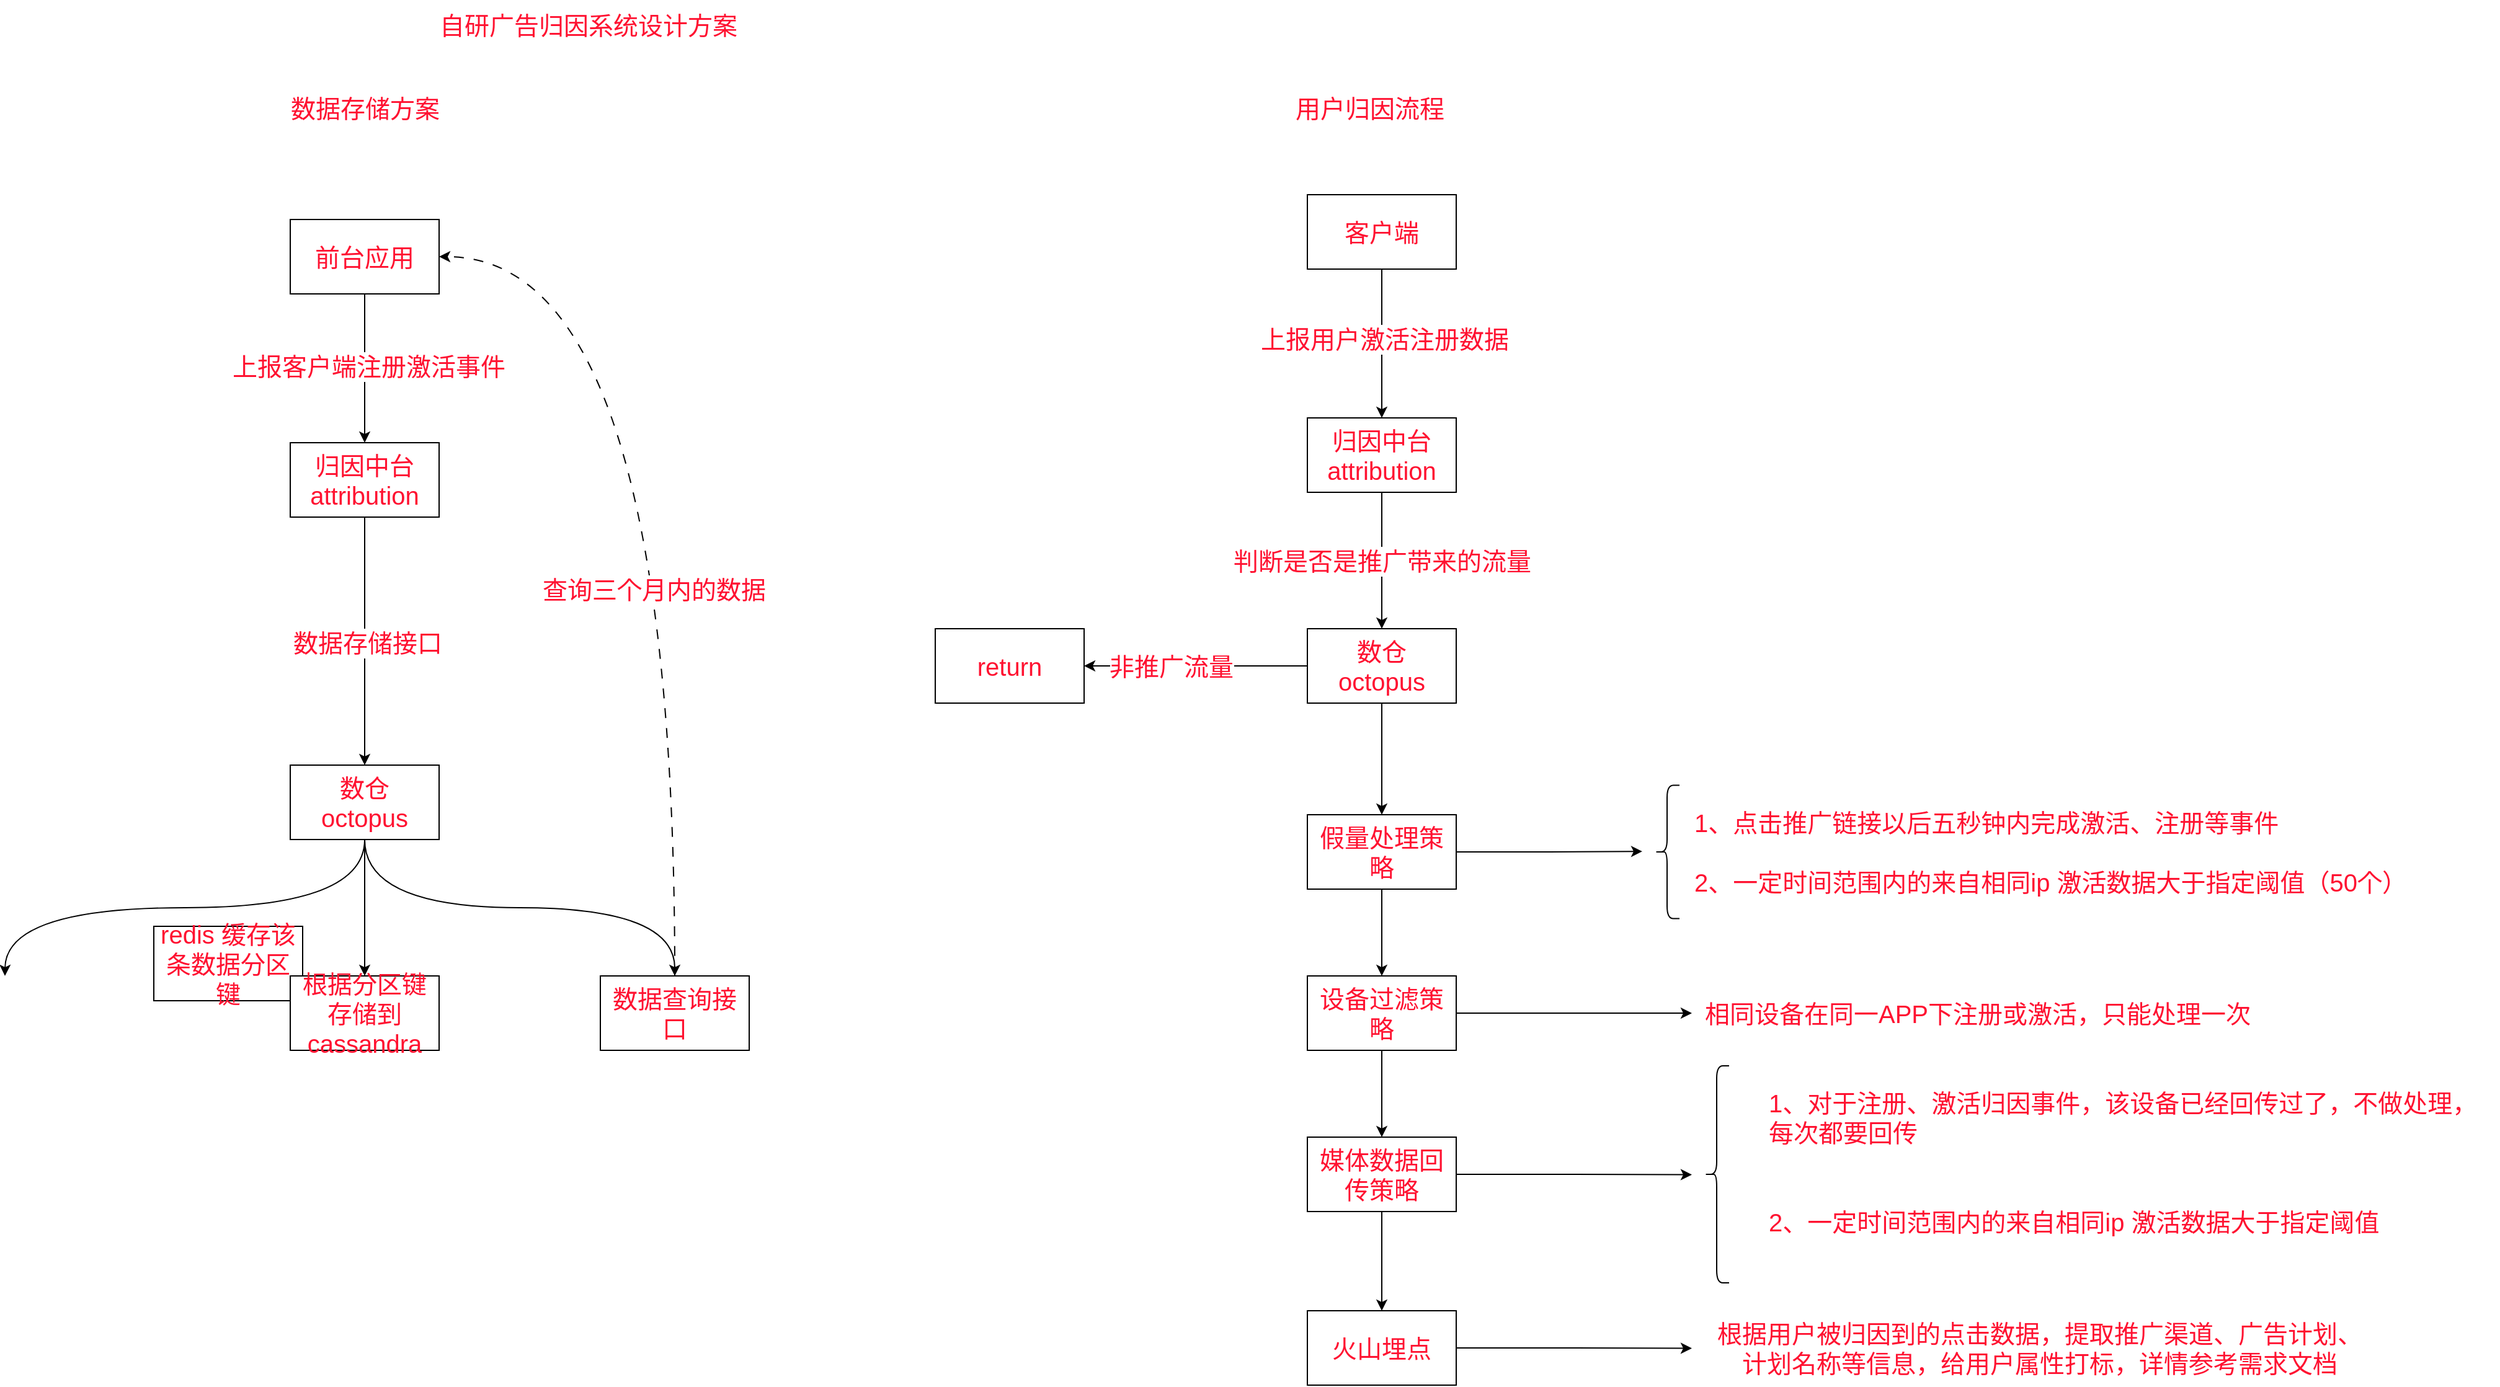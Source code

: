 <mxfile version="21.6.1" type="device">
  <diagram name="第 1 页" id="-QulawYdFcsSmUQwUDt-">
    <mxGraphModel dx="2876" dy="1269" grid="1" gridSize="10" guides="1" tooltips="1" connect="1" arrows="1" fold="1" page="1" pageScale="1" pageWidth="827" pageHeight="1169" math="0" shadow="0">
      <root>
        <mxCell id="0" />
        <mxCell id="1" parent="0" />
        <mxCell id="_wR5FOwWuj7Z3Z6rShPC-5" style="edgeStyle=orthogonalEdgeStyle;rounded=0;orthogonalLoop=1;jettySize=auto;html=1;exitX=0.5;exitY=1;exitDx=0;exitDy=0;entryX=0.5;entryY=0;entryDx=0;entryDy=0;fontFamily=Helvetica;fontSize=20;fontColor=#FF1231;" edge="1" parent="1" source="_wR5FOwWuj7Z3Z6rShPC-3" target="_wR5FOwWuj7Z3Z6rShPC-4">
          <mxGeometry relative="1" as="geometry" />
        </mxCell>
        <mxCell id="_wR5FOwWuj7Z3Z6rShPC-6" value="上报客户端注册激活事件" style="edgeLabel;html=1;align=center;verticalAlign=middle;resizable=0;points=[];fontSize=20;fontFamily=Helvetica;fontColor=#FF1231;" vertex="1" connectable="0" parent="_wR5FOwWuj7Z3Z6rShPC-5">
          <mxGeometry x="-0.033" y="3" relative="1" as="geometry">
            <mxPoint as="offset" />
          </mxGeometry>
        </mxCell>
        <mxCell id="_wR5FOwWuj7Z3Z6rShPC-3" value="前台应用" style="rounded=0;whiteSpace=wrap;html=1;fontColor=#FF1231;fontSize=20;" vertex="1" parent="1">
          <mxGeometry x="180" y="180" width="120" height="60" as="geometry" />
        </mxCell>
        <mxCell id="_wR5FOwWuj7Z3Z6rShPC-8" style="edgeStyle=orthogonalEdgeStyle;rounded=0;orthogonalLoop=1;jettySize=auto;html=1;exitX=0.5;exitY=1;exitDx=0;exitDy=0;fontFamily=Helvetica;fontSize=20;fontColor=#FF1231;" edge="1" parent="1" source="_wR5FOwWuj7Z3Z6rShPC-4" target="_wR5FOwWuj7Z3Z6rShPC-7">
          <mxGeometry relative="1" as="geometry" />
        </mxCell>
        <mxCell id="_wR5FOwWuj7Z3Z6rShPC-9" value="数据存储接口" style="edgeLabel;html=1;align=center;verticalAlign=middle;resizable=0;points=[];fontSize=20;fontFamily=Helvetica;fontColor=#FF1231;" vertex="1" connectable="0" parent="_wR5FOwWuj7Z3Z6rShPC-8">
          <mxGeometry x="0.01" y="2" relative="1" as="geometry">
            <mxPoint as="offset" />
          </mxGeometry>
        </mxCell>
        <mxCell id="_wR5FOwWuj7Z3Z6rShPC-4" value="归因中台&lt;br&gt;attribution" style="rounded=0;whiteSpace=wrap;html=1;strokeColor=default;fontFamily=Helvetica;fontSize=20;fontColor=#FF1231;fillColor=default;" vertex="1" parent="1">
          <mxGeometry x="180" y="360" width="120" height="60" as="geometry" />
        </mxCell>
        <mxCell id="_wR5FOwWuj7Z3Z6rShPC-13" style="edgeStyle=orthogonalEdgeStyle;rounded=0;orthogonalLoop=1;jettySize=auto;html=1;exitX=0.5;exitY=1;exitDx=0;exitDy=0;entryX=0.5;entryY=0;entryDx=0;entryDy=0;fontFamily=Helvetica;fontSize=20;fontColor=#FF1231;curved=1;" edge="1" parent="1" source="_wR5FOwWuj7Z3Z6rShPC-7" target="_wR5FOwWuj7Z3Z6rShPC-12">
          <mxGeometry relative="1" as="geometry" />
        </mxCell>
        <mxCell id="_wR5FOwWuj7Z3Z6rShPC-14" style="edgeStyle=orthogonalEdgeStyle;rounded=0;orthogonalLoop=1;jettySize=auto;html=1;exitX=0.5;exitY=1;exitDx=0;exitDy=0;entryX=0.5;entryY=0;entryDx=0;entryDy=0;fontFamily=Helvetica;fontSize=20;fontColor=#FF1231;" edge="1" parent="1" source="_wR5FOwWuj7Z3Z6rShPC-7" target="_wR5FOwWuj7Z3Z6rShPC-11">
          <mxGeometry relative="1" as="geometry" />
        </mxCell>
        <mxCell id="_wR5FOwWuj7Z3Z6rShPC-15" style="edgeStyle=orthogonalEdgeStyle;rounded=0;orthogonalLoop=1;jettySize=auto;html=1;exitX=0.5;exitY=1;exitDx=0;exitDy=0;entryX=0.5;entryY=0;entryDx=0;entryDy=0;fontFamily=Helvetica;fontSize=20;fontColor=#FF1231;curved=1;" edge="1" parent="1" source="_wR5FOwWuj7Z3Z6rShPC-7">
          <mxGeometry relative="1" as="geometry">
            <mxPoint x="-50" y="790" as="targetPoint" />
          </mxGeometry>
        </mxCell>
        <mxCell id="_wR5FOwWuj7Z3Z6rShPC-7" value="数仓&lt;br&gt;octopus" style="rounded=0;whiteSpace=wrap;html=1;strokeColor=default;fontFamily=Helvetica;fontSize=20;fontColor=#FF1231;fillColor=default;" vertex="1" parent="1">
          <mxGeometry x="180" y="620" width="120" height="60" as="geometry" />
        </mxCell>
        <mxCell id="_wR5FOwWuj7Z3Z6rShPC-10" value="redis 缓存该条数据分区键" style="rounded=0;whiteSpace=wrap;html=1;strokeColor=default;fontFamily=Helvetica;fontSize=20;fontColor=#FF1231;fillColor=default;" vertex="1" parent="1">
          <mxGeometry x="70" y="750" width="120" height="60" as="geometry" />
        </mxCell>
        <mxCell id="_wR5FOwWuj7Z3Z6rShPC-11" value="根据分区键存储到cassandra" style="rounded=0;whiteSpace=wrap;html=1;strokeColor=default;fontFamily=Helvetica;fontSize=20;fontColor=#FF1231;fillColor=default;" vertex="1" parent="1">
          <mxGeometry x="180" y="790" width="120" height="60" as="geometry" />
        </mxCell>
        <mxCell id="_wR5FOwWuj7Z3Z6rShPC-16" style="edgeStyle=orthogonalEdgeStyle;rounded=0;orthogonalLoop=1;jettySize=auto;html=1;exitX=0.5;exitY=0;exitDx=0;exitDy=0;entryX=1;entryY=0.5;entryDx=0;entryDy=0;fontFamily=Helvetica;fontSize=20;fontColor=#FF1231;curved=1;dashed=1;dashPattern=8 8;" edge="1" parent="1" source="_wR5FOwWuj7Z3Z6rShPC-12" target="_wR5FOwWuj7Z3Z6rShPC-3">
          <mxGeometry relative="1" as="geometry" />
        </mxCell>
        <mxCell id="_wR5FOwWuj7Z3Z6rShPC-17" value="查询三个月内的数据" style="edgeLabel;html=1;align=center;verticalAlign=middle;resizable=0;points=[];fontSize=20;fontFamily=Helvetica;fontColor=#FF1231;" vertex="1" connectable="0" parent="_wR5FOwWuj7Z3Z6rShPC-16">
          <mxGeometry x="-0.19" y="17" relative="1" as="geometry">
            <mxPoint as="offset" />
          </mxGeometry>
        </mxCell>
        <mxCell id="_wR5FOwWuj7Z3Z6rShPC-12" value="数据查询接口" style="rounded=0;whiteSpace=wrap;html=1;strokeColor=default;fontFamily=Helvetica;fontSize=20;fontColor=#FF1231;fillColor=default;" vertex="1" parent="1">
          <mxGeometry x="430" y="790" width="120" height="60" as="geometry" />
        </mxCell>
        <mxCell id="_wR5FOwWuj7Z3Z6rShPC-18" value="自研广告归因系统设计方案" style="text;html=1;align=center;verticalAlign=middle;resizable=0;points=[];autosize=1;strokeColor=none;fillColor=none;fontSize=20;fontFamily=Helvetica;fontColor=#FF1231;" vertex="1" parent="1">
          <mxGeometry x="290" y="3" width="260" height="40" as="geometry" />
        </mxCell>
        <mxCell id="_wR5FOwWuj7Z3Z6rShPC-19" value="数据存储方案" style="text;html=1;align=center;verticalAlign=middle;resizable=0;points=[];autosize=1;strokeColor=none;fillColor=none;fontSize=20;fontFamily=Helvetica;fontColor=#FF1231;" vertex="1" parent="1">
          <mxGeometry x="170" y="70" width="140" height="40" as="geometry" />
        </mxCell>
        <mxCell id="_wR5FOwWuj7Z3Z6rShPC-20" value="用户归因流程" style="text;html=1;align=center;verticalAlign=middle;resizable=0;points=[];autosize=1;strokeColor=none;fillColor=none;fontSize=20;fontFamily=Helvetica;fontColor=#FF1231;" vertex="1" parent="1">
          <mxGeometry x="980" y="70" width="140" height="40" as="geometry" />
        </mxCell>
        <mxCell id="_wR5FOwWuj7Z3Z6rShPC-23" style="edgeStyle=orthogonalEdgeStyle;rounded=0;orthogonalLoop=1;jettySize=auto;html=1;exitX=0.5;exitY=1;exitDx=0;exitDy=0;fontFamily=Helvetica;fontSize=20;fontColor=#FF1231;" edge="1" parent="1" source="_wR5FOwWuj7Z3Z6rShPC-21" target="_wR5FOwWuj7Z3Z6rShPC-22">
          <mxGeometry relative="1" as="geometry" />
        </mxCell>
        <mxCell id="_wR5FOwWuj7Z3Z6rShPC-24" value="上报用户激活注册数据" style="edgeLabel;html=1;align=center;verticalAlign=middle;resizable=0;points=[];fontSize=20;fontFamily=Helvetica;fontColor=#FF1231;" vertex="1" connectable="0" parent="_wR5FOwWuj7Z3Z6rShPC-23">
          <mxGeometry x="-0.067" y="2" relative="1" as="geometry">
            <mxPoint as="offset" />
          </mxGeometry>
        </mxCell>
        <mxCell id="_wR5FOwWuj7Z3Z6rShPC-21" value="客户端" style="rounded=0;whiteSpace=wrap;html=1;strokeColor=default;fontFamily=Helvetica;fontSize=20;fontColor=#FF1231;fillColor=default;" vertex="1" parent="1">
          <mxGeometry x="1000" y="160" width="120" height="60" as="geometry" />
        </mxCell>
        <mxCell id="_wR5FOwWuj7Z3Z6rShPC-30" value="判断是否是推广带来的流量" style="edgeStyle=orthogonalEdgeStyle;rounded=0;orthogonalLoop=1;jettySize=auto;html=1;exitX=0.5;exitY=1;exitDx=0;exitDy=0;entryX=0.5;entryY=0;entryDx=0;entryDy=0;fontFamily=Helvetica;fontSize=20;fontColor=#FF1231;" edge="1" parent="1" source="_wR5FOwWuj7Z3Z6rShPC-22" target="_wR5FOwWuj7Z3Z6rShPC-29">
          <mxGeometry relative="1" as="geometry" />
        </mxCell>
        <mxCell id="_wR5FOwWuj7Z3Z6rShPC-22" value="归因中台&lt;br&gt;attribution" style="rounded=0;whiteSpace=wrap;html=1;strokeColor=default;fontFamily=Helvetica;fontSize=20;fontColor=#FF1231;fillColor=default;" vertex="1" parent="1">
          <mxGeometry x="1000" y="340" width="120" height="60" as="geometry" />
        </mxCell>
        <mxCell id="_wR5FOwWuj7Z3Z6rShPC-32" style="edgeStyle=orthogonalEdgeStyle;rounded=0;orthogonalLoop=1;jettySize=auto;html=1;exitX=0;exitY=0.5;exitDx=0;exitDy=0;fontFamily=Helvetica;fontSize=20;fontColor=#FF1231;entryX=1;entryY=0.5;entryDx=0;entryDy=0;" edge="1" parent="1" source="_wR5FOwWuj7Z3Z6rShPC-29" target="_wR5FOwWuj7Z3Z6rShPC-33">
          <mxGeometry relative="1" as="geometry">
            <mxPoint x="880" y="690" as="targetPoint" />
          </mxGeometry>
        </mxCell>
        <mxCell id="_wR5FOwWuj7Z3Z6rShPC-34" value="非推广流量" style="edgeLabel;html=1;align=center;verticalAlign=middle;resizable=0;points=[];fontSize=20;fontFamily=Helvetica;fontColor=#FF1231;" vertex="1" connectable="0" parent="_wR5FOwWuj7Z3Z6rShPC-32">
          <mxGeometry x="0.221" relative="1" as="geometry">
            <mxPoint as="offset" />
          </mxGeometry>
        </mxCell>
        <mxCell id="_wR5FOwWuj7Z3Z6rShPC-36" style="edgeStyle=orthogonalEdgeStyle;rounded=0;orthogonalLoop=1;jettySize=auto;html=1;exitX=0.5;exitY=1;exitDx=0;exitDy=0;entryX=0.5;entryY=0;entryDx=0;entryDy=0;fontFamily=Helvetica;fontSize=20;fontColor=#FF1231;" edge="1" parent="1" source="_wR5FOwWuj7Z3Z6rShPC-29" target="_wR5FOwWuj7Z3Z6rShPC-35">
          <mxGeometry relative="1" as="geometry" />
        </mxCell>
        <mxCell id="_wR5FOwWuj7Z3Z6rShPC-29" value="数仓&lt;br&gt;octopus" style="rounded=0;whiteSpace=wrap;html=1;strokeColor=default;fontFamily=Helvetica;fontSize=20;fontColor=#FF1231;fillColor=default;" vertex="1" parent="1">
          <mxGeometry x="1000" y="510" width="120" height="60" as="geometry" />
        </mxCell>
        <mxCell id="_wR5FOwWuj7Z3Z6rShPC-33" value="return" style="rounded=0;whiteSpace=wrap;html=1;strokeColor=default;fontFamily=Helvetica;fontSize=20;fontColor=#FF1231;fillColor=default;" vertex="1" parent="1">
          <mxGeometry x="700" y="510" width="120" height="60" as="geometry" />
        </mxCell>
        <mxCell id="_wR5FOwWuj7Z3Z6rShPC-39" style="edgeStyle=orthogonalEdgeStyle;rounded=0;orthogonalLoop=1;jettySize=auto;html=1;exitX=0.5;exitY=1;exitDx=0;exitDy=0;fontFamily=Helvetica;fontSize=20;fontColor=#FF1231;" edge="1" parent="1" source="_wR5FOwWuj7Z3Z6rShPC-35" target="_wR5FOwWuj7Z3Z6rShPC-37">
          <mxGeometry relative="1" as="geometry" />
        </mxCell>
        <mxCell id="_wR5FOwWuj7Z3Z6rShPC-43" style="edgeStyle=orthogonalEdgeStyle;rounded=0;orthogonalLoop=1;jettySize=auto;html=1;exitX=1;exitY=0.5;exitDx=0;exitDy=0;fontFamily=Helvetica;fontSize=20;fontColor=#FF1231;" edge="1" parent="1" source="_wR5FOwWuj7Z3Z6rShPC-35">
          <mxGeometry relative="1" as="geometry">
            <mxPoint x="1270" y="689.571" as="targetPoint" />
          </mxGeometry>
        </mxCell>
        <mxCell id="_wR5FOwWuj7Z3Z6rShPC-35" value="假量处理策略&lt;br&gt;" style="rounded=0;whiteSpace=wrap;html=1;strokeColor=default;fontFamily=Helvetica;fontSize=20;fontColor=#FF1231;fillColor=default;" vertex="1" parent="1">
          <mxGeometry x="1000" y="660" width="120" height="60" as="geometry" />
        </mxCell>
        <mxCell id="_wR5FOwWuj7Z3Z6rShPC-40" style="edgeStyle=orthogonalEdgeStyle;rounded=0;orthogonalLoop=1;jettySize=auto;html=1;exitX=0.5;exitY=1;exitDx=0;exitDy=0;entryX=0.5;entryY=0;entryDx=0;entryDy=0;fontFamily=Helvetica;fontSize=20;fontColor=#FF1231;" edge="1" parent="1" source="_wR5FOwWuj7Z3Z6rShPC-37" target="_wR5FOwWuj7Z3Z6rShPC-38">
          <mxGeometry relative="1" as="geometry" />
        </mxCell>
        <mxCell id="_wR5FOwWuj7Z3Z6rShPC-49" style="edgeStyle=orthogonalEdgeStyle;rounded=0;orthogonalLoop=1;jettySize=auto;html=1;exitX=1;exitY=0.5;exitDx=0;exitDy=0;fontFamily=Helvetica;fontSize=20;fontColor=#FF1231;" edge="1" parent="1" source="_wR5FOwWuj7Z3Z6rShPC-37" target="_wR5FOwWuj7Z3Z6rShPC-48">
          <mxGeometry relative="1" as="geometry" />
        </mxCell>
        <mxCell id="_wR5FOwWuj7Z3Z6rShPC-37" value="设备过滤策略" style="rounded=0;whiteSpace=wrap;html=1;strokeColor=default;fontFamily=Helvetica;fontSize=20;fontColor=#FF1231;fillColor=default;" vertex="1" parent="1">
          <mxGeometry x="1000" y="790" width="120" height="60" as="geometry" />
        </mxCell>
        <mxCell id="_wR5FOwWuj7Z3Z6rShPC-42" style="edgeStyle=orthogonalEdgeStyle;rounded=0;orthogonalLoop=1;jettySize=auto;html=1;exitX=0.5;exitY=1;exitDx=0;exitDy=0;entryX=0.5;entryY=0;entryDx=0;entryDy=0;fontFamily=Helvetica;fontSize=20;fontColor=#FF1231;" edge="1" parent="1" source="_wR5FOwWuj7Z3Z6rShPC-38" target="_wR5FOwWuj7Z3Z6rShPC-41">
          <mxGeometry relative="1" as="geometry" />
        </mxCell>
        <mxCell id="_wR5FOwWuj7Z3Z6rShPC-50" style="edgeStyle=orthogonalEdgeStyle;rounded=0;orthogonalLoop=1;jettySize=auto;html=1;exitX=1;exitY=0.5;exitDx=0;exitDy=0;fontFamily=Helvetica;fontSize=20;fontColor=#FF1231;" edge="1" parent="1" source="_wR5FOwWuj7Z3Z6rShPC-38">
          <mxGeometry relative="1" as="geometry">
            <mxPoint x="1310" y="950.273" as="targetPoint" />
          </mxGeometry>
        </mxCell>
        <mxCell id="_wR5FOwWuj7Z3Z6rShPC-38" value="媒体数据回传策略" style="rounded=0;whiteSpace=wrap;html=1;strokeColor=default;fontFamily=Helvetica;fontSize=20;fontColor=#FF1231;fillColor=default;" vertex="1" parent="1">
          <mxGeometry x="1000" y="920" width="120" height="60" as="geometry" />
        </mxCell>
        <mxCell id="_wR5FOwWuj7Z3Z6rShPC-53" style="edgeStyle=orthogonalEdgeStyle;rounded=0;orthogonalLoop=1;jettySize=auto;html=1;exitX=1;exitY=0.5;exitDx=0;exitDy=0;fontFamily=Helvetica;fontSize=20;fontColor=#FF1231;" edge="1" parent="1" source="_wR5FOwWuj7Z3Z6rShPC-41">
          <mxGeometry relative="1" as="geometry">
            <mxPoint x="1310" y="1090.273" as="targetPoint" />
          </mxGeometry>
        </mxCell>
        <mxCell id="_wR5FOwWuj7Z3Z6rShPC-41" value="火山埋点" style="rounded=0;whiteSpace=wrap;html=1;strokeColor=default;fontFamily=Helvetica;fontSize=20;fontColor=#FF1231;fillColor=default;" vertex="1" parent="1">
          <mxGeometry x="1000" y="1060" width="120" height="60" as="geometry" />
        </mxCell>
        <mxCell id="_wR5FOwWuj7Z3Z6rShPC-44" value="" style="shape=curlyBracket;whiteSpace=wrap;html=1;rounded=1;labelPosition=left;verticalLabelPosition=middle;align=right;verticalAlign=middle;strokeColor=default;fontFamily=Helvetica;fontSize=20;fontColor=#FF1231;fillColor=default;size=0.5;" vertex="1" parent="1">
          <mxGeometry x="1280" y="636.25" width="20" height="107.5" as="geometry" />
        </mxCell>
        <mxCell id="_wR5FOwWuj7Z3Z6rShPC-45" value="1、点击推广链接以后五秒钟内完成激活、注册等事件&lt;br&gt;&lt;br&gt;2、一定时间范围内的来自相同ip 激活数据大于指定阈值（50个）" style="text;html=1;align=left;verticalAlign=middle;resizable=0;points=[];autosize=1;strokeColor=none;fillColor=none;fontSize=20;fontFamily=Helvetica;fontColor=#FF1231;" vertex="1" parent="1">
          <mxGeometry x="1310" y="645" width="600" height="90" as="geometry" />
        </mxCell>
        <mxCell id="_wR5FOwWuj7Z3Z6rShPC-48" value="相同设备在同一APP下注册或激活，只能处理一次" style="text;html=1;align=center;verticalAlign=middle;resizable=0;points=[];autosize=1;strokeColor=none;fillColor=none;fontSize=20;fontFamily=Helvetica;fontColor=#FF1231;" vertex="1" parent="1">
          <mxGeometry x="1310" y="800" width="460" height="40" as="geometry" />
        </mxCell>
        <mxCell id="_wR5FOwWuj7Z3Z6rShPC-51" value="" style="shape=curlyBracket;whiteSpace=wrap;html=1;rounded=1;labelPosition=left;verticalLabelPosition=middle;align=right;verticalAlign=middle;strokeColor=default;fontFamily=Helvetica;fontSize=20;fontColor=#FF1231;fillColor=default;" vertex="1" parent="1">
          <mxGeometry x="1320" y="862.5" width="20" height="175" as="geometry" />
        </mxCell>
        <mxCell id="_wR5FOwWuj7Z3Z6rShPC-52" value="1、对于注册、激活归因事件，该设备已经回传过了，不做处理，&lt;br&gt;每次都要回传&lt;br&gt;&lt;br&gt;&lt;br&gt;2、一定时间范围内的来自相同ip 激活数据大于指定阈值" style="text;html=1;align=left;verticalAlign=middle;resizable=0;points=[];autosize=1;strokeColor=none;fillColor=none;fontSize=20;fontFamily=Helvetica;fontColor=#FF1231;" vertex="1" parent="1">
          <mxGeometry x="1370" y="875" width="590" height="130" as="geometry" />
        </mxCell>
        <mxCell id="_wR5FOwWuj7Z3Z6rShPC-54" value="根据用户被归因到的点击数据，提取推广渠道、广告计划、&lt;br&gt;计划名称等信息，给用户属性打标，详情参考需求文档" style="text;html=1;align=center;verticalAlign=middle;resizable=0;points=[];autosize=1;strokeColor=none;fillColor=none;fontSize=20;fontFamily=Helvetica;fontColor=#FF1231;" vertex="1" parent="1">
          <mxGeometry x="1320" y="1060" width="540" height="60" as="geometry" />
        </mxCell>
      </root>
    </mxGraphModel>
  </diagram>
</mxfile>
